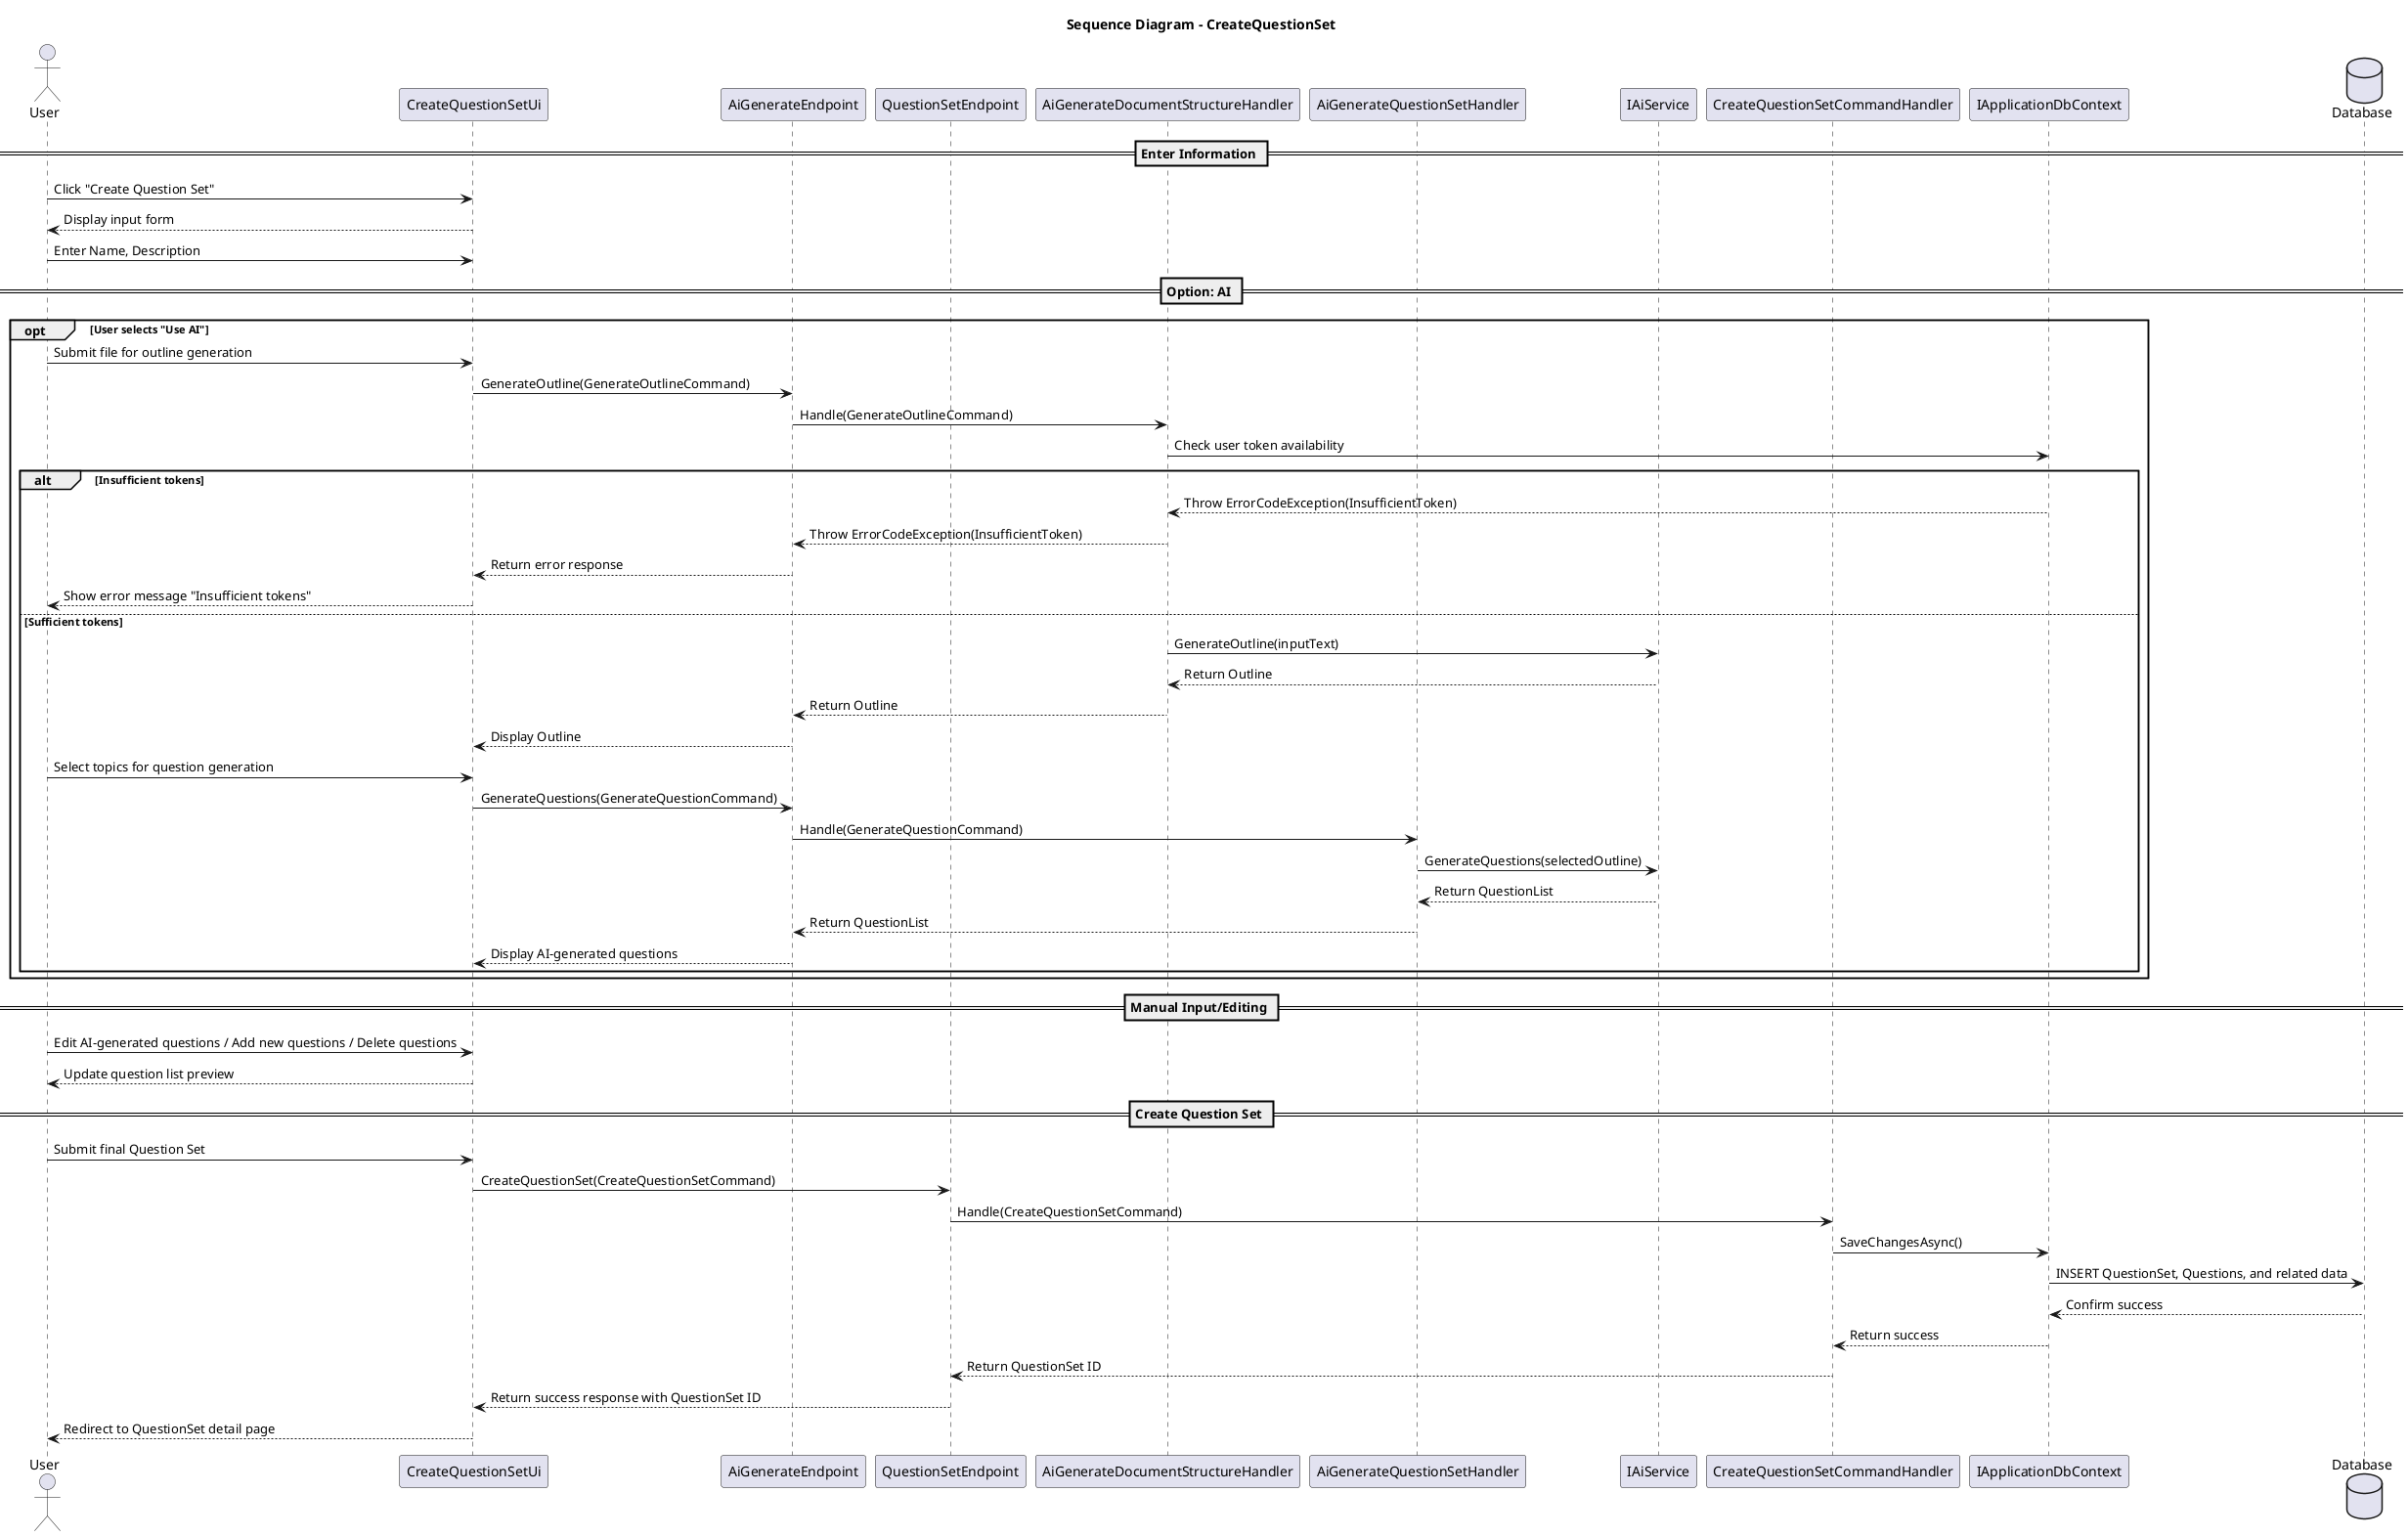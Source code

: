 @startuml
title Sequence Diagram - CreateQuestionSet 

actor User
participant CreateQuestionSetUi as UI
participant AiGenerateEndpoint as AiEndpoint
participant QuestionSetEndpoint as QsEndpoint
participant AiGenerateDocumentStructureHandler
participant AiGenerateQuestionSetHandler
participant IAiService
participant CreateQuestionSetCommandHandler
participant IApplicationDbContext
database Database

== Enter Information ==
User -> UI: Click "Create Question Set"
UI --> User: Display input form
User -> UI: Enter Name, Description

== Option: AI ==
opt User selects "Use AI"
    User -> UI: Submit file for outline generation
    UI -> AiEndpoint: GenerateOutline(GenerateOutlineCommand)
    AiEndpoint -> AiGenerateDocumentStructureHandler: Handle(GenerateOutlineCommand)
    AiGenerateDocumentStructureHandler -> IApplicationDbContext: Check user token availability
    alt Insufficient tokens
        IApplicationDbContext --> AiGenerateDocumentStructureHandler:  Throw ErrorCodeException(InsufficientToken)
        AiGenerateDocumentStructureHandler --> AiEndpoint: Throw ErrorCodeException(InsufficientToken)
        AiEndpoint --> UI: Return error response
        UI --> User: Show error message "Insufficient tokens"
    else Sufficient tokens
        AiGenerateDocumentStructureHandler -> IAiService: GenerateOutline(inputText)
        IAiService --> AiGenerateDocumentStructureHandler: Return Outline
        AiGenerateDocumentStructureHandler --> AiEndpoint: Return Outline
        AiEndpoint --> UI: Display Outline
        User -> UI: Select topics for question generation
        UI -> AiEndpoint: GenerateQuestions(GenerateQuestionCommand)
        AiEndpoint -> AiGenerateQuestionSetHandler: Handle(GenerateQuestionCommand)
        AiGenerateQuestionSetHandler -> IAiService: GenerateQuestions(selectedOutline)
        IAiService --> AiGenerateQuestionSetHandler: Return QuestionList
        AiGenerateQuestionSetHandler --> AiEndpoint: Return QuestionList
        AiEndpoint --> UI: Display AI-generated questions
    end
end

== Manual Input/Editing ==
User -> UI: Edit AI-generated questions / Add new questions / Delete questions
UI --> User: Update question list preview

== Create Question Set ==
User -> UI: Submit final Question Set
UI -> QsEndpoint: CreateQuestionSet(CreateQuestionSetCommand)
QsEndpoint -> CreateQuestionSetCommandHandler: Handle(CreateQuestionSetCommand)
CreateQuestionSetCommandHandler -> IApplicationDbContext: SaveChangesAsync()
IApplicationDbContext -> Database: INSERT QuestionSet, Questions, and related data
Database --> IApplicationDbContext: Confirm success
IApplicationDbContext --> CreateQuestionSetCommandHandler: Return success
CreateQuestionSetCommandHandler --> QsEndpoint: Return QuestionSet ID
QsEndpoint --> UI: Return success response with QuestionSet ID
UI --> User: Redirect to QuestionSet detail page

@enduml